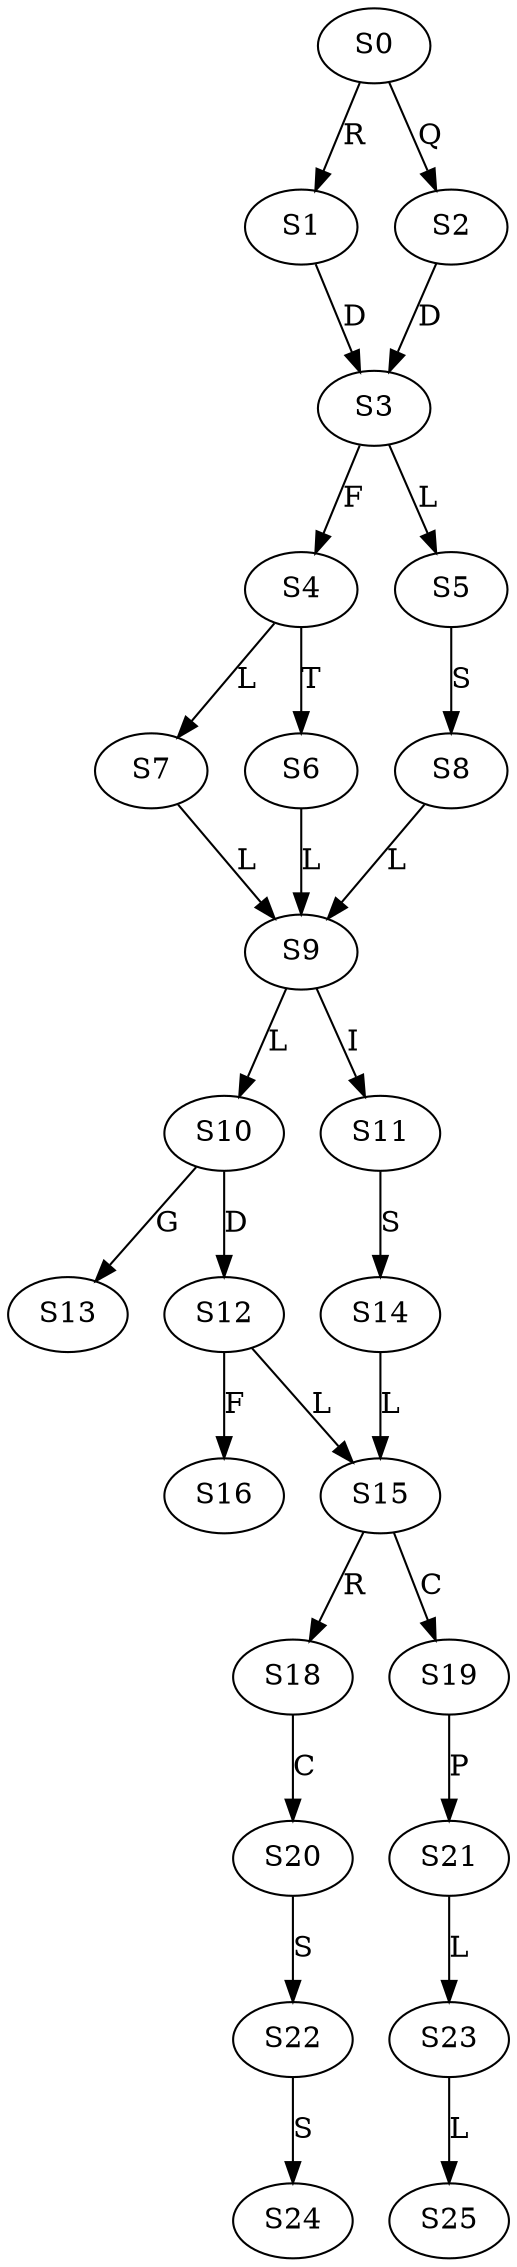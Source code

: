 strict digraph  {
	S0 -> S1 [ label = R ];
	S0 -> S2 [ label = Q ];
	S1 -> S3 [ label = D ];
	S2 -> S3 [ label = D ];
	S3 -> S4 [ label = F ];
	S3 -> S5 [ label = L ];
	S4 -> S6 [ label = T ];
	S4 -> S7 [ label = L ];
	S5 -> S8 [ label = S ];
	S6 -> S9 [ label = L ];
	S7 -> S9 [ label = L ];
	S8 -> S9 [ label = L ];
	S9 -> S10 [ label = L ];
	S9 -> S11 [ label = I ];
	S10 -> S12 [ label = D ];
	S10 -> S13 [ label = G ];
	S11 -> S14 [ label = S ];
	S12 -> S15 [ label = L ];
	S12 -> S16 [ label = F ];
	S14 -> S15 [ label = L ];
	S15 -> S18 [ label = R ];
	S15 -> S19 [ label = C ];
	S18 -> S20 [ label = C ];
	S19 -> S21 [ label = P ];
	S20 -> S22 [ label = S ];
	S21 -> S23 [ label = L ];
	S22 -> S24 [ label = S ];
	S23 -> S25 [ label = L ];
}
